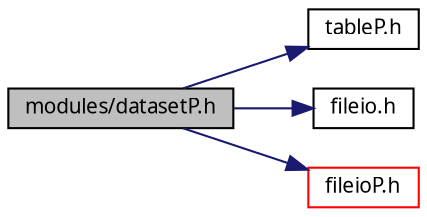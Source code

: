 digraph G
{
  edge [fontname="FreeSans.ttf",fontsize=10,labelfontname="FreeSans.ttf",labelfontsize=10];
  node [fontname="FreeSans.ttf",fontsize=10,shape=record];
  rankdir=LR;
  Node1 [label="modules/datasetP.h",height=0.2,width=0.4,color="black", fillcolor="grey75", style="filled" fontcolor="black"];
  Node1 -> Node2 [color="midnightblue",fontsize=10,style="solid",fontname="FreeSans.ttf"];
  Node2 [label="tableP.h",height=0.2,width=0.4,color="black", fillcolor="white", style="filled",URL="$tableP_8h.html"];
  Node1 -> Node3 [color="midnightblue",fontsize=10,style="solid",fontname="FreeSans.ttf"];
  Node3 [label="fileio.h",height=0.2,width=0.4,color="black", fillcolor="white", style="filled",URL="$fileio_8h.html"];
  Node1 -> Node4 [color="midnightblue",fontsize=10,style="solid",fontname="FreeSans.ttf"];
  Node4 [label="fileioP.h",height=0.2,width=0.4,color="red", fillcolor="white", style="filled",URL="$fileioP_8h.html"];
}
